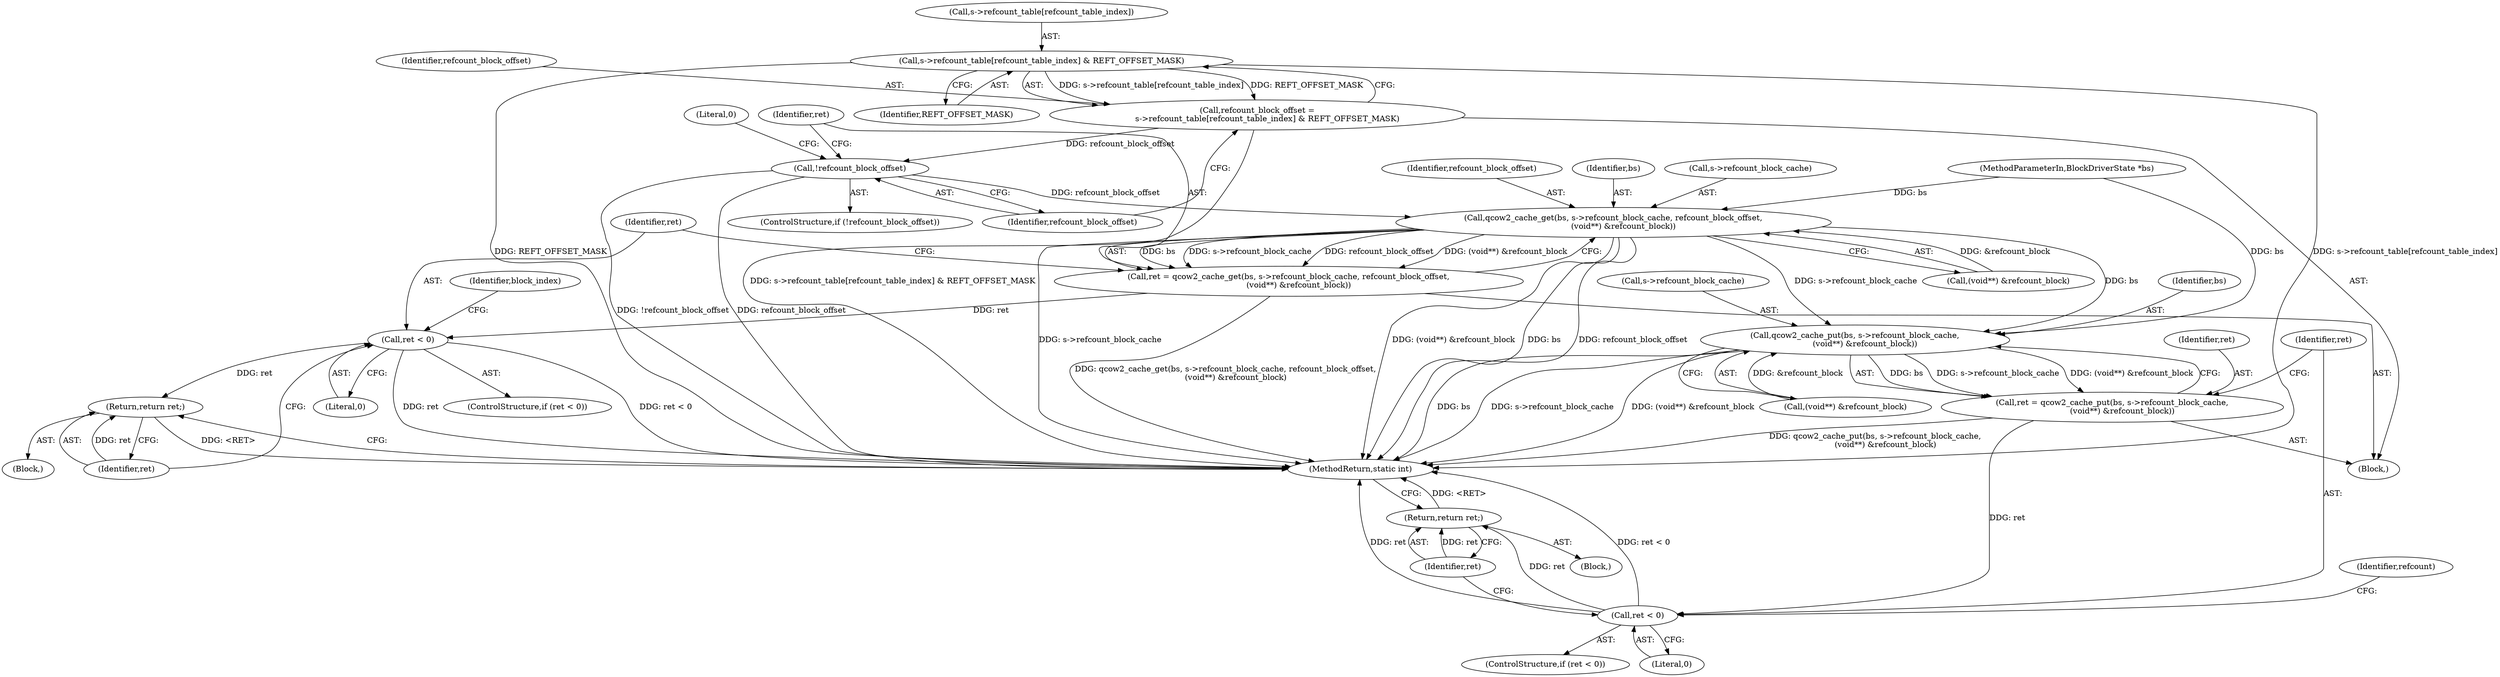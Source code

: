 digraph "0_qemu_db8a31d11d6a60f48d6817530640d75aa72a9a2f@array" {
"1000135" [label="(Call,s->refcount_table[refcount_table_index] & REFT_OFFSET_MASK)"];
"1000133" [label="(Call,refcount_block_offset =\n        s->refcount_table[refcount_table_index] & REFT_OFFSET_MASK)"];
"1000143" [label="(Call,!refcount_block_offset)"];
"1000149" [label="(Call,qcow2_cache_get(bs, s->refcount_block_cache, refcount_block_offset,\n        (void**) &refcount_block))"];
"1000147" [label="(Call,ret = qcow2_cache_get(bs, s->refcount_block_cache, refcount_block_offset,\n        (void**) &refcount_block))"];
"1000160" [label="(Call,ret < 0)"];
"1000164" [label="(Return,return ret;)"];
"1000187" [label="(Call,qcow2_cache_put(bs, s->refcount_block_cache,\n        (void**) &refcount_block))"];
"1000185" [label="(Call,ret = qcow2_cache_put(bs, s->refcount_block_cache,\n        (void**) &refcount_block))"];
"1000197" [label="(Call,ret < 0)"];
"1000201" [label="(Return,return ret;)"];
"1000189" [label="(Call,s->refcount_block_cache)"];
"1000160" [label="(Call,ret < 0)"];
"1000159" [label="(ControlStructure,if (ret < 0))"];
"1000141" [label="(Identifier,REFT_OFFSET_MASK)"];
"1000185" [label="(Call,ret = qcow2_cache_put(bs, s->refcount_block_cache,\n        (void**) &refcount_block))"];
"1000163" [label="(Block,)"];
"1000192" [label="(Call,(void**) &refcount_block)"];
"1000136" [label="(Call,s->refcount_table[refcount_table_index])"];
"1000151" [label="(Call,s->refcount_block_cache)"];
"1000196" [label="(ControlStructure,if (ret < 0))"];
"1000133" [label="(Call,refcount_block_offset =\n        s->refcount_table[refcount_table_index] & REFT_OFFSET_MASK)"];
"1000199" [label="(Literal,0)"];
"1000200" [label="(Block,)"];
"1000154" [label="(Identifier,refcount_block_offset)"];
"1000162" [label="(Literal,0)"];
"1000202" [label="(Identifier,ret)"];
"1000187" [label="(Call,qcow2_cache_put(bs, s->refcount_block_cache,\n        (void**) &refcount_block))"];
"1000142" [label="(ControlStructure,if (!refcount_block_offset))"];
"1000149" [label="(Call,qcow2_cache_get(bs, s->refcount_block_cache, refcount_block_offset,\n        (void**) &refcount_block))"];
"1000101" [label="(MethodParameterIn,BlockDriverState *bs)"];
"1000148" [label="(Identifier,ret)"];
"1000205" [label="(MethodReturn,static int)"];
"1000150" [label="(Identifier,bs)"];
"1000103" [label="(Block,)"];
"1000146" [label="(Literal,0)"];
"1000143" [label="(Call,!refcount_block_offset)"];
"1000188" [label="(Identifier,bs)"];
"1000147" [label="(Call,ret = qcow2_cache_get(bs, s->refcount_block_cache, refcount_block_offset,\n        (void**) &refcount_block))"];
"1000144" [label="(Identifier,refcount_block_offset)"];
"1000134" [label="(Identifier,refcount_block_offset)"];
"1000155" [label="(Call,(void**) &refcount_block)"];
"1000197" [label="(Call,ret < 0)"];
"1000201" [label="(Return,return ret;)"];
"1000135" [label="(Call,s->refcount_table[refcount_table_index] & REFT_OFFSET_MASK)"];
"1000165" [label="(Identifier,ret)"];
"1000167" [label="(Identifier,block_index)"];
"1000204" [label="(Identifier,refcount)"];
"1000164" [label="(Return,return ret;)"];
"1000198" [label="(Identifier,ret)"];
"1000186" [label="(Identifier,ret)"];
"1000161" [label="(Identifier,ret)"];
"1000135" -> "1000133"  [label="AST: "];
"1000135" -> "1000141"  [label="CFG: "];
"1000136" -> "1000135"  [label="AST: "];
"1000141" -> "1000135"  [label="AST: "];
"1000133" -> "1000135"  [label="CFG: "];
"1000135" -> "1000205"  [label="DDG: REFT_OFFSET_MASK"];
"1000135" -> "1000205"  [label="DDG: s->refcount_table[refcount_table_index]"];
"1000135" -> "1000133"  [label="DDG: s->refcount_table[refcount_table_index]"];
"1000135" -> "1000133"  [label="DDG: REFT_OFFSET_MASK"];
"1000133" -> "1000103"  [label="AST: "];
"1000134" -> "1000133"  [label="AST: "];
"1000144" -> "1000133"  [label="CFG: "];
"1000133" -> "1000205"  [label="DDG: s->refcount_table[refcount_table_index] & REFT_OFFSET_MASK"];
"1000133" -> "1000143"  [label="DDG: refcount_block_offset"];
"1000143" -> "1000142"  [label="AST: "];
"1000143" -> "1000144"  [label="CFG: "];
"1000144" -> "1000143"  [label="AST: "];
"1000146" -> "1000143"  [label="CFG: "];
"1000148" -> "1000143"  [label="CFG: "];
"1000143" -> "1000205"  [label="DDG: refcount_block_offset"];
"1000143" -> "1000205"  [label="DDG: !refcount_block_offset"];
"1000143" -> "1000149"  [label="DDG: refcount_block_offset"];
"1000149" -> "1000147"  [label="AST: "];
"1000149" -> "1000155"  [label="CFG: "];
"1000150" -> "1000149"  [label="AST: "];
"1000151" -> "1000149"  [label="AST: "];
"1000154" -> "1000149"  [label="AST: "];
"1000155" -> "1000149"  [label="AST: "];
"1000147" -> "1000149"  [label="CFG: "];
"1000149" -> "1000205"  [label="DDG: refcount_block_offset"];
"1000149" -> "1000205"  [label="DDG: s->refcount_block_cache"];
"1000149" -> "1000205"  [label="DDG: (void**) &refcount_block"];
"1000149" -> "1000205"  [label="DDG: bs"];
"1000149" -> "1000147"  [label="DDG: bs"];
"1000149" -> "1000147"  [label="DDG: s->refcount_block_cache"];
"1000149" -> "1000147"  [label="DDG: refcount_block_offset"];
"1000149" -> "1000147"  [label="DDG: (void**) &refcount_block"];
"1000101" -> "1000149"  [label="DDG: bs"];
"1000155" -> "1000149"  [label="DDG: &refcount_block"];
"1000149" -> "1000187"  [label="DDG: bs"];
"1000149" -> "1000187"  [label="DDG: s->refcount_block_cache"];
"1000147" -> "1000103"  [label="AST: "];
"1000148" -> "1000147"  [label="AST: "];
"1000161" -> "1000147"  [label="CFG: "];
"1000147" -> "1000205"  [label="DDG: qcow2_cache_get(bs, s->refcount_block_cache, refcount_block_offset,\n        (void**) &refcount_block)"];
"1000147" -> "1000160"  [label="DDG: ret"];
"1000160" -> "1000159"  [label="AST: "];
"1000160" -> "1000162"  [label="CFG: "];
"1000161" -> "1000160"  [label="AST: "];
"1000162" -> "1000160"  [label="AST: "];
"1000165" -> "1000160"  [label="CFG: "];
"1000167" -> "1000160"  [label="CFG: "];
"1000160" -> "1000205"  [label="DDG: ret < 0"];
"1000160" -> "1000205"  [label="DDG: ret"];
"1000160" -> "1000164"  [label="DDG: ret"];
"1000164" -> "1000163"  [label="AST: "];
"1000164" -> "1000165"  [label="CFG: "];
"1000165" -> "1000164"  [label="AST: "];
"1000205" -> "1000164"  [label="CFG: "];
"1000164" -> "1000205"  [label="DDG: <RET>"];
"1000165" -> "1000164"  [label="DDG: ret"];
"1000187" -> "1000185"  [label="AST: "];
"1000187" -> "1000192"  [label="CFG: "];
"1000188" -> "1000187"  [label="AST: "];
"1000189" -> "1000187"  [label="AST: "];
"1000192" -> "1000187"  [label="AST: "];
"1000185" -> "1000187"  [label="CFG: "];
"1000187" -> "1000205"  [label="DDG: bs"];
"1000187" -> "1000205"  [label="DDG: s->refcount_block_cache"];
"1000187" -> "1000205"  [label="DDG: (void**) &refcount_block"];
"1000187" -> "1000185"  [label="DDG: bs"];
"1000187" -> "1000185"  [label="DDG: s->refcount_block_cache"];
"1000187" -> "1000185"  [label="DDG: (void**) &refcount_block"];
"1000101" -> "1000187"  [label="DDG: bs"];
"1000192" -> "1000187"  [label="DDG: &refcount_block"];
"1000185" -> "1000103"  [label="AST: "];
"1000186" -> "1000185"  [label="AST: "];
"1000198" -> "1000185"  [label="CFG: "];
"1000185" -> "1000205"  [label="DDG: qcow2_cache_put(bs, s->refcount_block_cache,\n        (void**) &refcount_block)"];
"1000185" -> "1000197"  [label="DDG: ret"];
"1000197" -> "1000196"  [label="AST: "];
"1000197" -> "1000199"  [label="CFG: "];
"1000198" -> "1000197"  [label="AST: "];
"1000199" -> "1000197"  [label="AST: "];
"1000202" -> "1000197"  [label="CFG: "];
"1000204" -> "1000197"  [label="CFG: "];
"1000197" -> "1000205"  [label="DDG: ret < 0"];
"1000197" -> "1000205"  [label="DDG: ret"];
"1000197" -> "1000201"  [label="DDG: ret"];
"1000201" -> "1000200"  [label="AST: "];
"1000201" -> "1000202"  [label="CFG: "];
"1000202" -> "1000201"  [label="AST: "];
"1000205" -> "1000201"  [label="CFG: "];
"1000201" -> "1000205"  [label="DDG: <RET>"];
"1000202" -> "1000201"  [label="DDG: ret"];
}
